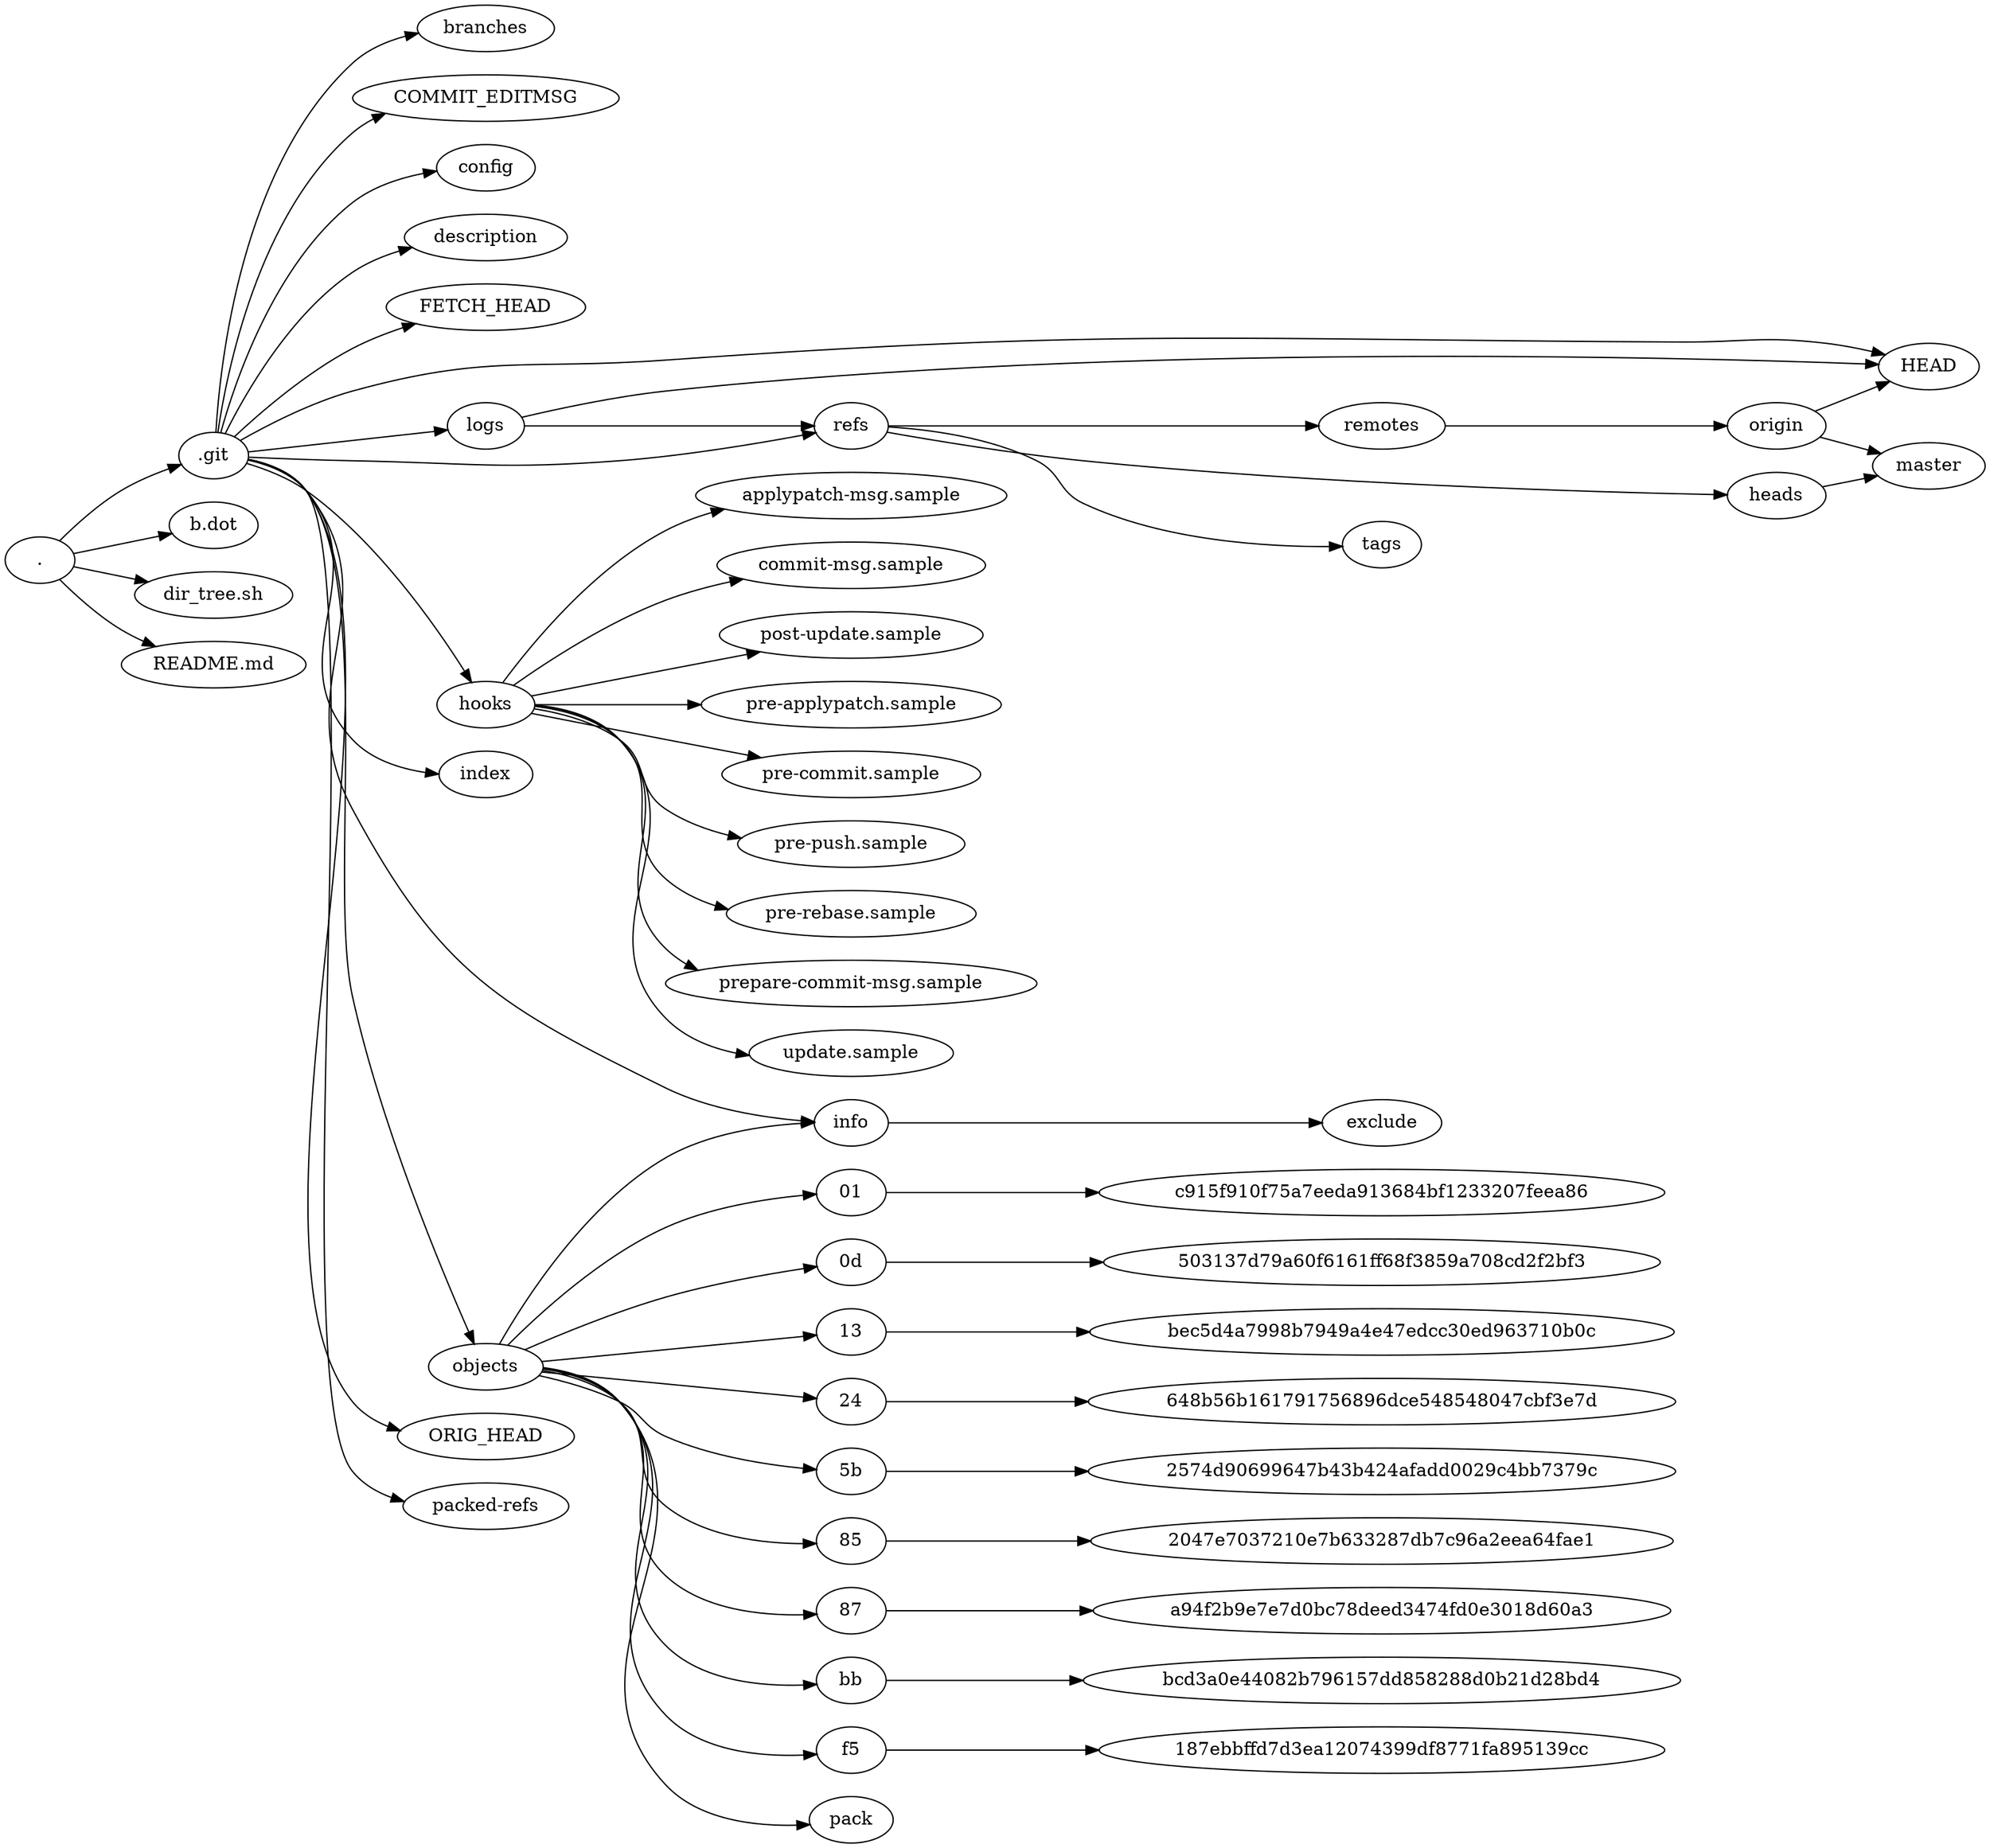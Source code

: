 strict digraph G {
rankdir=LR;
".";
"." -> ".git";
".git" -> "branches";
".git" -> "COMMIT_EDITMSG";
".git" -> "config";
".git" -> "description";
".git" -> "FETCH_HEAD";
".git" -> "HEAD";
".git" -> "hooks";
"hooks" -> "applypatch-msg.sample";
"hooks" -> "commit-msg.sample";
"hooks" -> "post-update.sample";
"hooks" -> "pre-applypatch.sample";
"hooks" -> "pre-commit.sample";
"hooks" -> "pre-push.sample";
"hooks" -> "pre-rebase.sample";
"hooks" -> "prepare-commit-msg.sample";
"hooks" -> "update.sample";
".git" -> "index";
".git" -> "info";
"info" -> "exclude";
".git" -> "logs";
"logs" -> "HEAD";
"logs" -> "refs";
"refs" -> "heads";
"heads" -> "master";
"refs" -> "remotes";
"remotes" -> "origin";
"origin" -> "HEAD";
"origin" -> "master";
".git" -> "objects";
"objects" -> "01";
"01" -> "c915f910f75a7eeda913684bf1233207feea86";
"objects" -> "0d";
"0d" -> "503137d79a60f6161ff68f3859a708cd2f2bf3";
"objects" -> "13";
"13" -> "bec5d4a7998b7949a4e47edcc30ed963710b0c";
"objects" -> "24";
"24" -> "648b56b161791756896dce548548047cbf3e7d";
"objects" -> "5b";
"5b" -> "2574d90699647b43b424afadd0029c4bb7379c";
"objects" -> "85";
"85" -> "2047e7037210e7b633287db7c96a2eea64fae1";
"objects" -> "87";
"87" -> "a94f2b9e7e7d0bc78deed3474fd0e3018d60a3";
"objects" -> "bb";
"bb" -> "bcd3a0e44082b796157dd858288d0b21d28bd4";
"objects" -> "f5";
"f5" -> "187ebbffd7d3ea12074399df8771fa895139cc";
"objects" -> "info";
"objects" -> "pack";
".git" -> "ORIG_HEAD";
".git" -> "packed-refs";
".git" -> "refs";
"refs" -> "heads";
"heads" -> "master";
"refs" -> "remotes";
"remotes" -> "origin";
"origin" -> "HEAD";
"origin" -> "master";
"refs" -> "tags";
"." -> "b.dot";
"." -> "dir_tree.sh";
"." -> "README.md";
}
